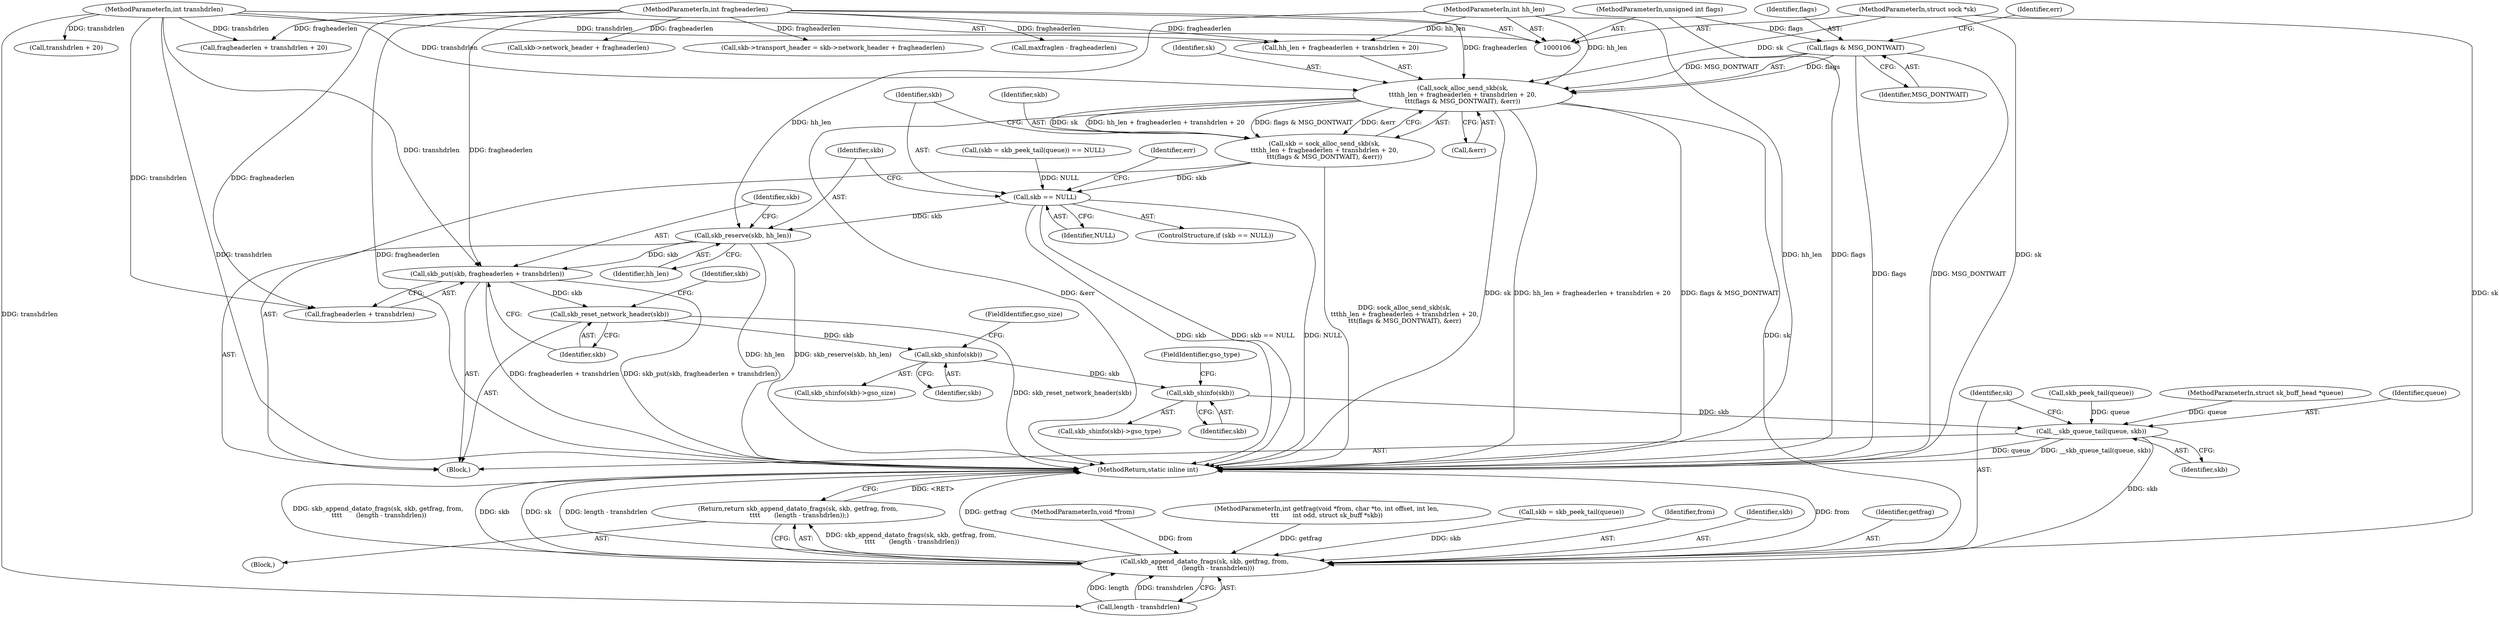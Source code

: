 digraph "1_linux_e93b7d748be887cd7639b113ba7d7ef792a7efb9@API" {
"1000130" [label="(Call,sock_alloc_send_skb(sk,\n\t\t\thh_len + fragheaderlen + transhdrlen + 20,\n\t\t\t(flags & MSG_DONTWAIT), &err))"];
"1000107" [label="(MethodParameterIn,struct sock *sk)"];
"1000112" [label="(MethodParameterIn,int hh_len)"];
"1000113" [label="(MethodParameterIn,int fragheaderlen)"];
"1000114" [label="(MethodParameterIn,int transhdrlen)"];
"1000139" [label="(Call,flags & MSG_DONTWAIT)"];
"1000116" [label="(MethodParameterIn,unsigned int flags)"];
"1000128" [label="(Call,skb = sock_alloc_send_skb(sk,\n\t\t\thh_len + fragheaderlen + transhdrlen + 20,\n\t\t\t(flags & MSG_DONTWAIT), &err))"];
"1000145" [label="(Call,skb == NULL)"];
"1000150" [label="(Call,skb_reserve(skb, hh_len))"];
"1000153" [label="(Call,skb_put(skb, fragheaderlen + transhdrlen))"];
"1000158" [label="(Call,skb_reset_network_header(skb))"];
"1000181" [label="(Call,skb_shinfo(skb))"];
"1000189" [label="(Call,skb_shinfo(skb))"];
"1000193" [label="(Call,__skb_queue_tail(queue, skb))"];
"1000197" [label="(Call,skb_append_datato_frags(sk, skb, getfrag, from,\n \t\t\t\t       (length - transhdrlen)))"];
"1000196" [label="(Return,return skb_append_datato_frags(sk, skb, getfrag, from,\n \t\t\t\t       (length - transhdrlen));)"];
"1000140" [label="(Identifier,flags)"];
"1000110" [label="(MethodParameterIn,void *from)"];
"1000129" [label="(Identifier,skb)"];
"1000154" [label="(Identifier,skb)"];
"1000116" [label="(MethodParameterIn,unsigned int flags)"];
"1000117" [label="(Block,)"];
"1000109" [label="(MethodParameterIn,int getfrag(void *from, char *to, int offset, int len,\n\t\t\t       int odd, struct sk_buff *skb))"];
"1000159" [label="(Identifier,skb)"];
"1000155" [label="(Call,fragheaderlen + transhdrlen)"];
"1000181" [label="(Call,skb_shinfo(skb))"];
"1000128" [label="(Call,skb = sock_alloc_send_skb(sk,\n\t\t\thh_len + fragheaderlen + transhdrlen + 20,\n\t\t\t(flags & MSG_DONTWAIT), &err))"];
"1000136" [label="(Call,transhdrlen + 20)"];
"1000113" [label="(MethodParameterIn,int fragheaderlen)"];
"1000190" [label="(Identifier,skb)"];
"1000147" [label="(Identifier,NULL)"];
"1000139" [label="(Call,flags & MSG_DONTWAIT)"];
"1000142" [label="(Call,&err)"];
"1000112" [label="(MethodParameterIn,int hh_len)"];
"1000189" [label="(Call,skb_shinfo(skb))"];
"1000145" [label="(Call,skb == NULL)"];
"1000130" [label="(Call,sock_alloc_send_skb(sk,\n\t\t\thh_len + fragheaderlen + transhdrlen + 20,\n\t\t\t(flags & MSG_DONTWAIT), &err))"];
"1000127" [label="(Block,)"];
"1000202" [label="(Call,length - transhdrlen)"];
"1000121" [label="(Call,(skb = skb_peek_tail(queue)) == NULL)"];
"1000183" [label="(FieldIdentifier,gso_size)"];
"1000144" [label="(ControlStructure,if (skb == NULL))"];
"1000151" [label="(Identifier,skb)"];
"1000188" [label="(Call,skb_shinfo(skb)->gso_type)"];
"1000152" [label="(Identifier,hh_len)"];
"1000122" [label="(Call,skb = skb_peek_tail(queue))"];
"1000146" [label="(Identifier,skb)"];
"1000153" [label="(Call,skb_put(skb, fragheaderlen + transhdrlen))"];
"1000114" [label="(MethodParameterIn,int transhdrlen)"];
"1000132" [label="(Call,hh_len + fragheaderlen + transhdrlen + 20)"];
"1000124" [label="(Call,skb_peek_tail(queue))"];
"1000201" [label="(Identifier,from)"];
"1000149" [label="(Identifier,err)"];
"1000197" [label="(Call,skb_append_datato_frags(sk, skb, getfrag, from,\n \t\t\t\t       (length - transhdrlen)))"];
"1000164" [label="(Call,skb->network_header + fragheaderlen)"];
"1000196" [label="(Return,return skb_append_datato_frags(sk, skb, getfrag, from,\n \t\t\t\t       (length - transhdrlen));)"];
"1000160" [label="(Call,skb->transport_header = skb->network_header + fragheaderlen)"];
"1000199" [label="(Identifier,skb)"];
"1000158" [label="(Call,skb_reset_network_header(skb))"];
"1000162" [label="(Identifier,skb)"];
"1000131" [label="(Identifier,sk)"];
"1000182" [label="(Identifier,skb)"];
"1000191" [label="(FieldIdentifier,gso_type)"];
"1000198" [label="(Identifier,sk)"];
"1000200" [label="(Identifier,getfrag)"];
"1000107" [label="(MethodParameterIn,struct sock *sk)"];
"1000150" [label="(Call,skb_reserve(skb, hh_len))"];
"1000195" [label="(Identifier,skb)"];
"1000108" [label="(MethodParameterIn,struct sk_buff_head *queue)"];
"1000205" [label="(MethodReturn,static inline int)"];
"1000141" [label="(Identifier,MSG_DONTWAIT)"];
"1000180" [label="(Call,skb_shinfo(skb)->gso_size)"];
"1000134" [label="(Call,fragheaderlen + transhdrlen + 20)"];
"1000194" [label="(Identifier,queue)"];
"1000193" [label="(Call,__skb_queue_tail(queue, skb))"];
"1000143" [label="(Identifier,err)"];
"1000184" [label="(Call,maxfraglen - fragheaderlen)"];
"1000130" -> "1000128"  [label="AST: "];
"1000130" -> "1000142"  [label="CFG: "];
"1000131" -> "1000130"  [label="AST: "];
"1000132" -> "1000130"  [label="AST: "];
"1000139" -> "1000130"  [label="AST: "];
"1000142" -> "1000130"  [label="AST: "];
"1000128" -> "1000130"  [label="CFG: "];
"1000130" -> "1000205"  [label="DDG: &err"];
"1000130" -> "1000205"  [label="DDG: hh_len + fragheaderlen + transhdrlen + 20"];
"1000130" -> "1000205"  [label="DDG: flags & MSG_DONTWAIT"];
"1000130" -> "1000205"  [label="DDG: sk"];
"1000130" -> "1000128"  [label="DDG: sk"];
"1000130" -> "1000128"  [label="DDG: hh_len + fragheaderlen + transhdrlen + 20"];
"1000130" -> "1000128"  [label="DDG: flags & MSG_DONTWAIT"];
"1000130" -> "1000128"  [label="DDG: &err"];
"1000107" -> "1000130"  [label="DDG: sk"];
"1000112" -> "1000130"  [label="DDG: hh_len"];
"1000113" -> "1000130"  [label="DDG: fragheaderlen"];
"1000114" -> "1000130"  [label="DDG: transhdrlen"];
"1000139" -> "1000130"  [label="DDG: flags"];
"1000139" -> "1000130"  [label="DDG: MSG_DONTWAIT"];
"1000130" -> "1000197"  [label="DDG: sk"];
"1000107" -> "1000106"  [label="AST: "];
"1000107" -> "1000205"  [label="DDG: sk"];
"1000107" -> "1000197"  [label="DDG: sk"];
"1000112" -> "1000106"  [label="AST: "];
"1000112" -> "1000205"  [label="DDG: hh_len"];
"1000112" -> "1000132"  [label="DDG: hh_len"];
"1000112" -> "1000150"  [label="DDG: hh_len"];
"1000113" -> "1000106"  [label="AST: "];
"1000113" -> "1000205"  [label="DDG: fragheaderlen"];
"1000113" -> "1000132"  [label="DDG: fragheaderlen"];
"1000113" -> "1000134"  [label="DDG: fragheaderlen"];
"1000113" -> "1000153"  [label="DDG: fragheaderlen"];
"1000113" -> "1000155"  [label="DDG: fragheaderlen"];
"1000113" -> "1000160"  [label="DDG: fragheaderlen"];
"1000113" -> "1000164"  [label="DDG: fragheaderlen"];
"1000113" -> "1000184"  [label="DDG: fragheaderlen"];
"1000114" -> "1000106"  [label="AST: "];
"1000114" -> "1000205"  [label="DDG: transhdrlen"];
"1000114" -> "1000132"  [label="DDG: transhdrlen"];
"1000114" -> "1000134"  [label="DDG: transhdrlen"];
"1000114" -> "1000136"  [label="DDG: transhdrlen"];
"1000114" -> "1000153"  [label="DDG: transhdrlen"];
"1000114" -> "1000155"  [label="DDG: transhdrlen"];
"1000114" -> "1000202"  [label="DDG: transhdrlen"];
"1000139" -> "1000141"  [label="CFG: "];
"1000140" -> "1000139"  [label="AST: "];
"1000141" -> "1000139"  [label="AST: "];
"1000143" -> "1000139"  [label="CFG: "];
"1000139" -> "1000205"  [label="DDG: MSG_DONTWAIT"];
"1000139" -> "1000205"  [label="DDG: flags"];
"1000116" -> "1000139"  [label="DDG: flags"];
"1000116" -> "1000106"  [label="AST: "];
"1000116" -> "1000205"  [label="DDG: flags"];
"1000128" -> "1000127"  [label="AST: "];
"1000129" -> "1000128"  [label="AST: "];
"1000146" -> "1000128"  [label="CFG: "];
"1000128" -> "1000205"  [label="DDG: sock_alloc_send_skb(sk,\n\t\t\thh_len + fragheaderlen + transhdrlen + 20,\n\t\t\t(flags & MSG_DONTWAIT), &err)"];
"1000128" -> "1000145"  [label="DDG: skb"];
"1000145" -> "1000144"  [label="AST: "];
"1000145" -> "1000147"  [label="CFG: "];
"1000146" -> "1000145"  [label="AST: "];
"1000147" -> "1000145"  [label="AST: "];
"1000149" -> "1000145"  [label="CFG: "];
"1000151" -> "1000145"  [label="CFG: "];
"1000145" -> "1000205"  [label="DDG: skb"];
"1000145" -> "1000205"  [label="DDG: skb == NULL"];
"1000145" -> "1000205"  [label="DDG: NULL"];
"1000121" -> "1000145"  [label="DDG: NULL"];
"1000145" -> "1000150"  [label="DDG: skb"];
"1000150" -> "1000127"  [label="AST: "];
"1000150" -> "1000152"  [label="CFG: "];
"1000151" -> "1000150"  [label="AST: "];
"1000152" -> "1000150"  [label="AST: "];
"1000154" -> "1000150"  [label="CFG: "];
"1000150" -> "1000205"  [label="DDG: hh_len"];
"1000150" -> "1000205"  [label="DDG: skb_reserve(skb, hh_len)"];
"1000150" -> "1000153"  [label="DDG: skb"];
"1000153" -> "1000127"  [label="AST: "];
"1000153" -> "1000155"  [label="CFG: "];
"1000154" -> "1000153"  [label="AST: "];
"1000155" -> "1000153"  [label="AST: "];
"1000159" -> "1000153"  [label="CFG: "];
"1000153" -> "1000205"  [label="DDG: skb_put(skb, fragheaderlen + transhdrlen)"];
"1000153" -> "1000205"  [label="DDG: fragheaderlen + transhdrlen"];
"1000153" -> "1000158"  [label="DDG: skb"];
"1000158" -> "1000127"  [label="AST: "];
"1000158" -> "1000159"  [label="CFG: "];
"1000159" -> "1000158"  [label="AST: "];
"1000162" -> "1000158"  [label="CFG: "];
"1000158" -> "1000205"  [label="DDG: skb_reset_network_header(skb)"];
"1000158" -> "1000181"  [label="DDG: skb"];
"1000181" -> "1000180"  [label="AST: "];
"1000181" -> "1000182"  [label="CFG: "];
"1000182" -> "1000181"  [label="AST: "];
"1000183" -> "1000181"  [label="CFG: "];
"1000181" -> "1000189"  [label="DDG: skb"];
"1000189" -> "1000188"  [label="AST: "];
"1000189" -> "1000190"  [label="CFG: "];
"1000190" -> "1000189"  [label="AST: "];
"1000191" -> "1000189"  [label="CFG: "];
"1000189" -> "1000193"  [label="DDG: skb"];
"1000193" -> "1000127"  [label="AST: "];
"1000193" -> "1000195"  [label="CFG: "];
"1000194" -> "1000193"  [label="AST: "];
"1000195" -> "1000193"  [label="AST: "];
"1000198" -> "1000193"  [label="CFG: "];
"1000193" -> "1000205"  [label="DDG: queue"];
"1000193" -> "1000205"  [label="DDG: __skb_queue_tail(queue, skb)"];
"1000124" -> "1000193"  [label="DDG: queue"];
"1000108" -> "1000193"  [label="DDG: queue"];
"1000193" -> "1000197"  [label="DDG: skb"];
"1000197" -> "1000196"  [label="AST: "];
"1000197" -> "1000202"  [label="CFG: "];
"1000198" -> "1000197"  [label="AST: "];
"1000199" -> "1000197"  [label="AST: "];
"1000200" -> "1000197"  [label="AST: "];
"1000201" -> "1000197"  [label="AST: "];
"1000202" -> "1000197"  [label="AST: "];
"1000196" -> "1000197"  [label="CFG: "];
"1000197" -> "1000205"  [label="DDG: getfrag"];
"1000197" -> "1000205"  [label="DDG: from"];
"1000197" -> "1000205"  [label="DDG: skb_append_datato_frags(sk, skb, getfrag, from,\n \t\t\t\t       (length - transhdrlen))"];
"1000197" -> "1000205"  [label="DDG: skb"];
"1000197" -> "1000205"  [label="DDG: sk"];
"1000197" -> "1000205"  [label="DDG: length - transhdrlen"];
"1000197" -> "1000196"  [label="DDG: skb_append_datato_frags(sk, skb, getfrag, from,\n \t\t\t\t       (length - transhdrlen))"];
"1000122" -> "1000197"  [label="DDG: skb"];
"1000109" -> "1000197"  [label="DDG: getfrag"];
"1000110" -> "1000197"  [label="DDG: from"];
"1000202" -> "1000197"  [label="DDG: length"];
"1000202" -> "1000197"  [label="DDG: transhdrlen"];
"1000196" -> "1000117"  [label="AST: "];
"1000205" -> "1000196"  [label="CFG: "];
"1000196" -> "1000205"  [label="DDG: <RET>"];
}
